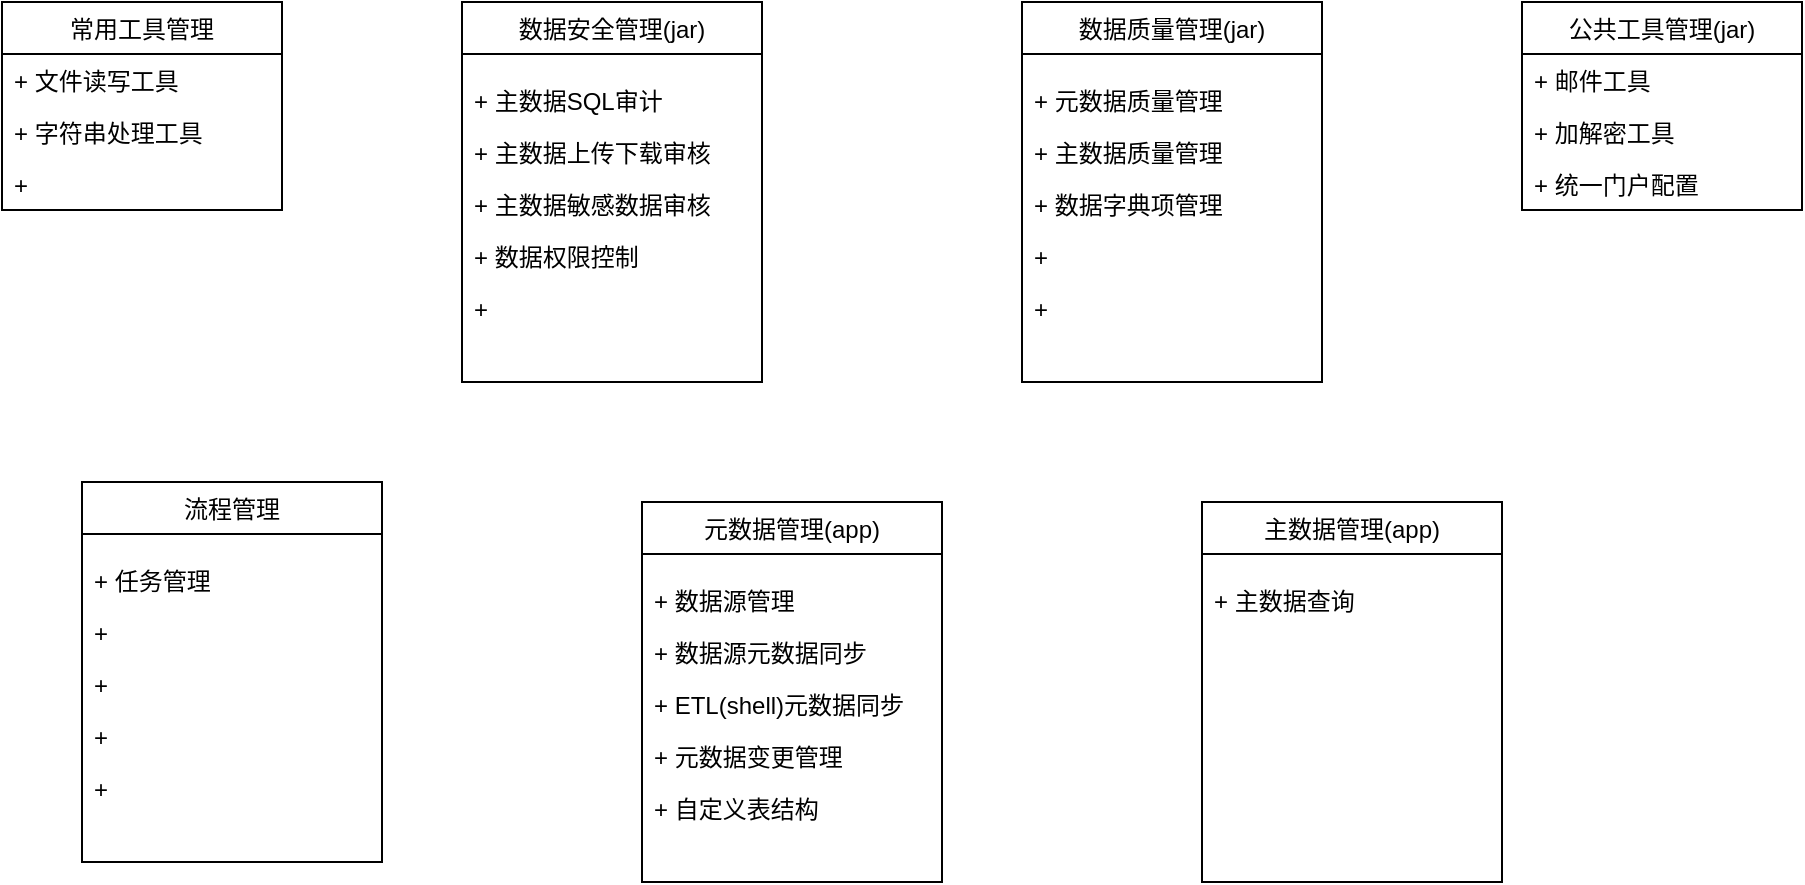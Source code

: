 <mxfile version="12.4.7" type="github">
  <diagram id="LP19ljsqffcebNAXlvKP" name="第 1 页">
    <mxGraphModel dx="2861" dy="482" grid="1" gridSize="10" guides="1" tooltips="1" connect="1" arrows="1" fold="1" page="1" pageScale="1" pageWidth="1600" pageHeight="900" math="0" shadow="0">
      <root>
        <mxCell id="0"/>
        <mxCell id="1" parent="0"/>
        <mxCell id="FgspnRTVD1OUUb8VOJBo-12" value="公共工具管理(jar)" style="swimlane;fontStyle=0;childLayout=stackLayout;horizontal=1;startSize=26;fillColor=none;horizontalStack=0;resizeParent=1;resizeParentMax=0;resizeLast=0;collapsible=1;marginBottom=0;" parent="1" vertex="1">
          <mxGeometry x="590" y="50" width="140" height="104" as="geometry">
            <mxRectangle x="70" y="50" width="90" height="26" as="alternateBounds"/>
          </mxGeometry>
        </mxCell>
        <mxCell id="FgspnRTVD1OUUb8VOJBo-13" value="+ 邮件工具" style="text;strokeColor=none;fillColor=none;align=left;verticalAlign=top;spacingLeft=4;spacingRight=4;overflow=hidden;rotatable=0;points=[[0,0.5],[1,0.5]];portConstraint=eastwest;" parent="FgspnRTVD1OUUb8VOJBo-12" vertex="1">
          <mxGeometry y="26" width="140" height="26" as="geometry"/>
        </mxCell>
        <mxCell id="FgspnRTVD1OUUb8VOJBo-14" value="+ 加解密工具" style="text;strokeColor=none;fillColor=none;align=left;verticalAlign=top;spacingLeft=4;spacingRight=4;overflow=hidden;rotatable=0;points=[[0,0.5],[1,0.5]];portConstraint=eastwest;" parent="FgspnRTVD1OUUb8VOJBo-12" vertex="1">
          <mxGeometry y="52" width="140" height="26" as="geometry"/>
        </mxCell>
        <mxCell id="FgspnRTVD1OUUb8VOJBo-15" value="+ 统一门户配置" style="text;strokeColor=none;fillColor=none;align=left;verticalAlign=top;spacingLeft=4;spacingRight=4;overflow=hidden;rotatable=0;points=[[0,0.5],[1,0.5]];portConstraint=eastwest;" parent="FgspnRTVD1OUUb8VOJBo-12" vertex="1">
          <mxGeometry y="78" width="140" height="26" as="geometry"/>
        </mxCell>
        <mxCell id="FgspnRTVD1OUUb8VOJBo-30" value="" style="group" parent="1" vertex="1" connectable="0">
          <mxGeometry x="150" y="300" width="150" height="190" as="geometry"/>
        </mxCell>
        <mxCell id="FgspnRTVD1OUUb8VOJBo-20" value="元数据管理(app)" style="swimlane;fontStyle=0;childLayout=stackLayout;horizontal=1;startSize=26;fillColor=none;horizontalStack=0;resizeParent=1;resizeParentMax=0;resizeLast=0;collapsible=1;marginBottom=0;container=0;" parent="FgspnRTVD1OUUb8VOJBo-30" vertex="1">
          <mxGeometry width="150" height="190" as="geometry">
            <mxRectangle x="70" y="50" width="90" height="26" as="alternateBounds"/>
          </mxGeometry>
        </mxCell>
        <mxCell id="FgspnRTVD1OUUb8VOJBo-21" value="+ 数据源管理" style="text;strokeColor=none;fillColor=none;align=left;verticalAlign=top;spacingLeft=4;spacingRight=4;overflow=hidden;rotatable=0;points=[[0,0.5],[1,0.5]];portConstraint=eastwest;" parent="FgspnRTVD1OUUb8VOJBo-30" vertex="1">
          <mxGeometry y="36" width="150" height="26" as="geometry"/>
        </mxCell>
        <mxCell id="FgspnRTVD1OUUb8VOJBo-22" value="+ 数据源元数据同步" style="text;strokeColor=none;fillColor=none;align=left;verticalAlign=top;spacingLeft=4;spacingRight=4;overflow=hidden;rotatable=0;points=[[0,0.5],[1,0.5]];portConstraint=eastwest;" parent="FgspnRTVD1OUUb8VOJBo-30" vertex="1">
          <mxGeometry y="62" width="150" height="26" as="geometry"/>
        </mxCell>
        <mxCell id="FgspnRTVD1OUUb8VOJBo-23" value="+ ETL(shell)元数据同步&#xa;&#xa;+ 自定义表结构&#xa;" style="text;strokeColor=none;fillColor=none;align=left;verticalAlign=top;spacingLeft=4;spacingRight=4;overflow=hidden;rotatable=0;points=[[0,0.5],[1,0.5]];portConstraint=eastwest;" parent="FgspnRTVD1OUUb8VOJBo-30" vertex="1">
          <mxGeometry y="88" width="150" height="26" as="geometry"/>
        </mxCell>
        <mxCell id="FgspnRTVD1OUUb8VOJBo-27" value="+ 元数据变更管理" style="text;strokeColor=none;fillColor=none;align=left;verticalAlign=top;spacingLeft=4;spacingRight=4;overflow=hidden;rotatable=0;points=[[0,0.5],[1,0.5]];portConstraint=eastwest;" parent="FgspnRTVD1OUUb8VOJBo-30" vertex="1">
          <mxGeometry y="114" width="150" height="26" as="geometry"/>
        </mxCell>
        <mxCell id="FgspnRTVD1OUUb8VOJBo-28" value="+ 自定义表结构" style="text;strokeColor=none;fillColor=none;align=left;verticalAlign=top;spacingLeft=4;spacingRight=4;overflow=hidden;rotatable=0;points=[[0,0.5],[1,0.5]];portConstraint=eastwest;" parent="FgspnRTVD1OUUb8VOJBo-30" vertex="1">
          <mxGeometry y="140" width="150" height="26" as="geometry"/>
        </mxCell>
        <mxCell id="FgspnRTVD1OUUb8VOJBo-31" value="" style="group" parent="1" vertex="1" connectable="0">
          <mxGeometry x="430" y="300" width="150" height="190" as="geometry"/>
        </mxCell>
        <mxCell id="FgspnRTVD1OUUb8VOJBo-32" value="主数据管理(app)" style="swimlane;fontStyle=0;childLayout=stackLayout;horizontal=1;startSize=26;fillColor=none;horizontalStack=0;resizeParent=1;resizeParentMax=0;resizeLast=0;collapsible=1;marginBottom=0;container=0;" parent="FgspnRTVD1OUUb8VOJBo-31" vertex="1">
          <mxGeometry width="150" height="190" as="geometry">
            <mxRectangle x="70" y="50" width="90" height="26" as="alternateBounds"/>
          </mxGeometry>
        </mxCell>
        <mxCell id="FgspnRTVD1OUUb8VOJBo-33" value="+ 主数据查询" style="text;strokeColor=none;fillColor=none;align=left;verticalAlign=top;spacingLeft=4;spacingRight=4;overflow=hidden;rotatable=0;points=[[0,0.5],[1,0.5]];portConstraint=eastwest;" parent="FgspnRTVD1OUUb8VOJBo-31" vertex="1">
          <mxGeometry y="36" width="150" height="26" as="geometry"/>
        </mxCell>
        <mxCell id="FgspnRTVD1OUUb8VOJBo-43" value="" style="group" parent="1" vertex="1" connectable="0">
          <mxGeometry x="60" y="50" width="150" height="190" as="geometry"/>
        </mxCell>
        <mxCell id="FgspnRTVD1OUUb8VOJBo-44" value="数据安全管理(jar)" style="swimlane;fontStyle=0;childLayout=stackLayout;horizontal=1;startSize=26;fillColor=none;horizontalStack=0;resizeParent=1;resizeParentMax=0;resizeLast=0;collapsible=1;marginBottom=0;container=0;" parent="FgspnRTVD1OUUb8VOJBo-43" vertex="1">
          <mxGeometry width="150" height="190" as="geometry">
            <mxRectangle x="70" y="50" width="90" height="26" as="alternateBounds"/>
          </mxGeometry>
        </mxCell>
        <mxCell id="FgspnRTVD1OUUb8VOJBo-45" value="+ 主数据SQL审计" style="text;strokeColor=none;fillColor=none;align=left;verticalAlign=top;spacingLeft=4;spacingRight=4;overflow=hidden;rotatable=0;points=[[0,0.5],[1,0.5]];portConstraint=eastwest;" parent="FgspnRTVD1OUUb8VOJBo-43" vertex="1">
          <mxGeometry y="36" width="150" height="26" as="geometry"/>
        </mxCell>
        <mxCell id="FgspnRTVD1OUUb8VOJBo-46" value="+ 主数据上传下载审核" style="text;strokeColor=none;fillColor=none;align=left;verticalAlign=top;spacingLeft=4;spacingRight=4;overflow=hidden;rotatable=0;points=[[0,0.5],[1,0.5]];portConstraint=eastwest;" parent="FgspnRTVD1OUUb8VOJBo-43" vertex="1">
          <mxGeometry y="62" width="150" height="26" as="geometry"/>
        </mxCell>
        <mxCell id="FgspnRTVD1OUUb8VOJBo-47" value="+ 主数据敏感数据审核&#xa;" style="text;strokeColor=none;fillColor=none;align=left;verticalAlign=top;spacingLeft=4;spacingRight=4;overflow=hidden;rotatable=0;points=[[0,0.5],[1,0.5]];portConstraint=eastwest;" parent="FgspnRTVD1OUUb8VOJBo-43" vertex="1">
          <mxGeometry y="88" width="150" height="26" as="geometry"/>
        </mxCell>
        <mxCell id="FgspnRTVD1OUUb8VOJBo-48" value="+ 数据权限控制" style="text;strokeColor=none;fillColor=none;align=left;verticalAlign=top;spacingLeft=4;spacingRight=4;overflow=hidden;rotatable=0;points=[[0,0.5],[1,0.5]];portConstraint=eastwest;" parent="FgspnRTVD1OUUb8VOJBo-43" vertex="1">
          <mxGeometry y="114" width="150" height="26" as="geometry"/>
        </mxCell>
        <mxCell id="FgspnRTVD1OUUb8VOJBo-49" value="+ " style="text;strokeColor=none;fillColor=none;align=left;verticalAlign=top;spacingLeft=4;spacingRight=4;overflow=hidden;rotatable=0;points=[[0,0.5],[1,0.5]];portConstraint=eastwest;" parent="FgspnRTVD1OUUb8VOJBo-43" vertex="1">
          <mxGeometry y="140" width="150" height="26" as="geometry"/>
        </mxCell>
        <mxCell id="FgspnRTVD1OUUb8VOJBo-50" value="" style="group" parent="1" vertex="1" connectable="0">
          <mxGeometry x="340" y="50" width="150" height="190" as="geometry"/>
        </mxCell>
        <mxCell id="FgspnRTVD1OUUb8VOJBo-51" value="数据质量管理(jar)" style="swimlane;fontStyle=0;childLayout=stackLayout;horizontal=1;startSize=26;fillColor=none;horizontalStack=0;resizeParent=1;resizeParentMax=0;resizeLast=0;collapsible=1;marginBottom=0;container=0;" parent="FgspnRTVD1OUUb8VOJBo-50" vertex="1">
          <mxGeometry width="150" height="190" as="geometry">
            <mxRectangle x="70" y="50" width="90" height="26" as="alternateBounds"/>
          </mxGeometry>
        </mxCell>
        <mxCell id="FgspnRTVD1OUUb8VOJBo-52" value="+ 元数据质量管理" style="text;strokeColor=none;fillColor=none;align=left;verticalAlign=top;spacingLeft=4;spacingRight=4;overflow=hidden;rotatable=0;points=[[0,0.5],[1,0.5]];portConstraint=eastwest;" parent="FgspnRTVD1OUUb8VOJBo-50" vertex="1">
          <mxGeometry y="36" width="150" height="26" as="geometry"/>
        </mxCell>
        <mxCell id="FgspnRTVD1OUUb8VOJBo-53" value="+ 主数据质量管理" style="text;strokeColor=none;fillColor=none;align=left;verticalAlign=top;spacingLeft=4;spacingRight=4;overflow=hidden;rotatable=0;points=[[0,0.5],[1,0.5]];portConstraint=eastwest;" parent="FgspnRTVD1OUUb8VOJBo-50" vertex="1">
          <mxGeometry y="62" width="150" height="26" as="geometry"/>
        </mxCell>
        <mxCell id="FgspnRTVD1OUUb8VOJBo-54" value="+ 数据字典项管理" style="text;strokeColor=none;fillColor=none;align=left;verticalAlign=top;spacingLeft=4;spacingRight=4;overflow=hidden;rotatable=0;points=[[0,0.5],[1,0.5]];portConstraint=eastwest;" parent="FgspnRTVD1OUUb8VOJBo-50" vertex="1">
          <mxGeometry y="88" width="150" height="26" as="geometry"/>
        </mxCell>
        <mxCell id="FgspnRTVD1OUUb8VOJBo-55" value="+ " style="text;strokeColor=none;fillColor=none;align=left;verticalAlign=top;spacingLeft=4;spacingRight=4;overflow=hidden;rotatable=0;points=[[0,0.5],[1,0.5]];portConstraint=eastwest;" parent="FgspnRTVD1OUUb8VOJBo-50" vertex="1">
          <mxGeometry y="114" width="150" height="26" as="geometry"/>
        </mxCell>
        <mxCell id="FgspnRTVD1OUUb8VOJBo-56" value="+ " style="text;strokeColor=none;fillColor=none;align=left;verticalAlign=top;spacingLeft=4;spacingRight=4;overflow=hidden;rotatable=0;points=[[0,0.5],[1,0.5]];portConstraint=eastwest;" parent="FgspnRTVD1OUUb8VOJBo-50" vertex="1">
          <mxGeometry y="140" width="150" height="26" as="geometry"/>
        </mxCell>
        <mxCell id="FgspnRTVD1OUUb8VOJBo-57" value="" style="group" parent="1" vertex="1" connectable="0">
          <mxGeometry x="-130" y="290" width="150" height="190" as="geometry"/>
        </mxCell>
        <mxCell id="FgspnRTVD1OUUb8VOJBo-58" value="流程管理" style="swimlane;fontStyle=0;childLayout=stackLayout;horizontal=1;startSize=26;fillColor=none;horizontalStack=0;resizeParent=1;resizeParentMax=0;resizeLast=0;collapsible=1;marginBottom=0;container=0;" parent="FgspnRTVD1OUUb8VOJBo-57" vertex="1">
          <mxGeometry width="150" height="190" as="geometry">
            <mxRectangle x="70" y="50" width="90" height="26" as="alternateBounds"/>
          </mxGeometry>
        </mxCell>
        <mxCell id="FgspnRTVD1OUUb8VOJBo-59" value="+ 任务管理" style="text;strokeColor=none;fillColor=none;align=left;verticalAlign=top;spacingLeft=4;spacingRight=4;overflow=hidden;rotatable=0;points=[[0,0.5],[1,0.5]];portConstraint=eastwest;" parent="FgspnRTVD1OUUb8VOJBo-57" vertex="1">
          <mxGeometry y="36" width="150" height="26" as="geometry"/>
        </mxCell>
        <mxCell id="FgspnRTVD1OUUb8VOJBo-60" value="+ " style="text;strokeColor=none;fillColor=none;align=left;verticalAlign=top;spacingLeft=4;spacingRight=4;overflow=hidden;rotatable=0;points=[[0,0.5],[1,0.5]];portConstraint=eastwest;" parent="FgspnRTVD1OUUb8VOJBo-57" vertex="1">
          <mxGeometry y="62" width="150" height="26" as="geometry"/>
        </mxCell>
        <mxCell id="FgspnRTVD1OUUb8VOJBo-61" value="+ " style="text;strokeColor=none;fillColor=none;align=left;verticalAlign=top;spacingLeft=4;spacingRight=4;overflow=hidden;rotatable=0;points=[[0,0.5],[1,0.5]];portConstraint=eastwest;" parent="FgspnRTVD1OUUb8VOJBo-57" vertex="1">
          <mxGeometry y="88" width="150" height="26" as="geometry"/>
        </mxCell>
        <mxCell id="FgspnRTVD1OUUb8VOJBo-62" value="+ " style="text;strokeColor=none;fillColor=none;align=left;verticalAlign=top;spacingLeft=4;spacingRight=4;overflow=hidden;rotatable=0;points=[[0,0.5],[1,0.5]];portConstraint=eastwest;" parent="FgspnRTVD1OUUb8VOJBo-57" vertex="1">
          <mxGeometry y="114" width="150" height="26" as="geometry"/>
        </mxCell>
        <mxCell id="FgspnRTVD1OUUb8VOJBo-63" value="+ " style="text;strokeColor=none;fillColor=none;align=left;verticalAlign=top;spacingLeft=4;spacingRight=4;overflow=hidden;rotatable=0;points=[[0,0.5],[1,0.5]];portConstraint=eastwest;" parent="FgspnRTVD1OUUb8VOJBo-57" vertex="1">
          <mxGeometry y="140" width="150" height="26" as="geometry"/>
        </mxCell>
        <mxCell id="-tJCZhhY9tuhhLvmwRgg-12" value="常用工具管理" style="swimlane;fontStyle=0;childLayout=stackLayout;horizontal=1;startSize=26;fillColor=none;horizontalStack=0;resizeParent=1;resizeParentMax=0;resizeLast=0;collapsible=1;marginBottom=0;" parent="1" vertex="1">
          <mxGeometry x="-170" y="50" width="140" height="104" as="geometry">
            <mxRectangle x="70" y="50" width="90" height="26" as="alternateBounds"/>
          </mxGeometry>
        </mxCell>
        <mxCell id="-tJCZhhY9tuhhLvmwRgg-13" value="+ 文件读写工具" style="text;strokeColor=none;fillColor=none;align=left;verticalAlign=top;spacingLeft=4;spacingRight=4;overflow=hidden;rotatable=0;points=[[0,0.5],[1,0.5]];portConstraint=eastwest;" parent="-tJCZhhY9tuhhLvmwRgg-12" vertex="1">
          <mxGeometry y="26" width="140" height="26" as="geometry"/>
        </mxCell>
        <mxCell id="-tJCZhhY9tuhhLvmwRgg-14" value="+ 字符串处理工具" style="text;strokeColor=none;fillColor=none;align=left;verticalAlign=top;spacingLeft=4;spacingRight=4;overflow=hidden;rotatable=0;points=[[0,0.5],[1,0.5]];portConstraint=eastwest;" parent="-tJCZhhY9tuhhLvmwRgg-12" vertex="1">
          <mxGeometry y="52" width="140" height="26" as="geometry"/>
        </mxCell>
        <mxCell id="-tJCZhhY9tuhhLvmwRgg-15" value="+ " style="text;strokeColor=none;fillColor=none;align=left;verticalAlign=top;spacingLeft=4;spacingRight=4;overflow=hidden;rotatable=0;points=[[0,0.5],[1,0.5]];portConstraint=eastwest;" parent="-tJCZhhY9tuhhLvmwRgg-12" vertex="1">
          <mxGeometry y="78" width="140" height="26" as="geometry"/>
        </mxCell>
      </root>
    </mxGraphModel>
  </diagram>
</mxfile>
